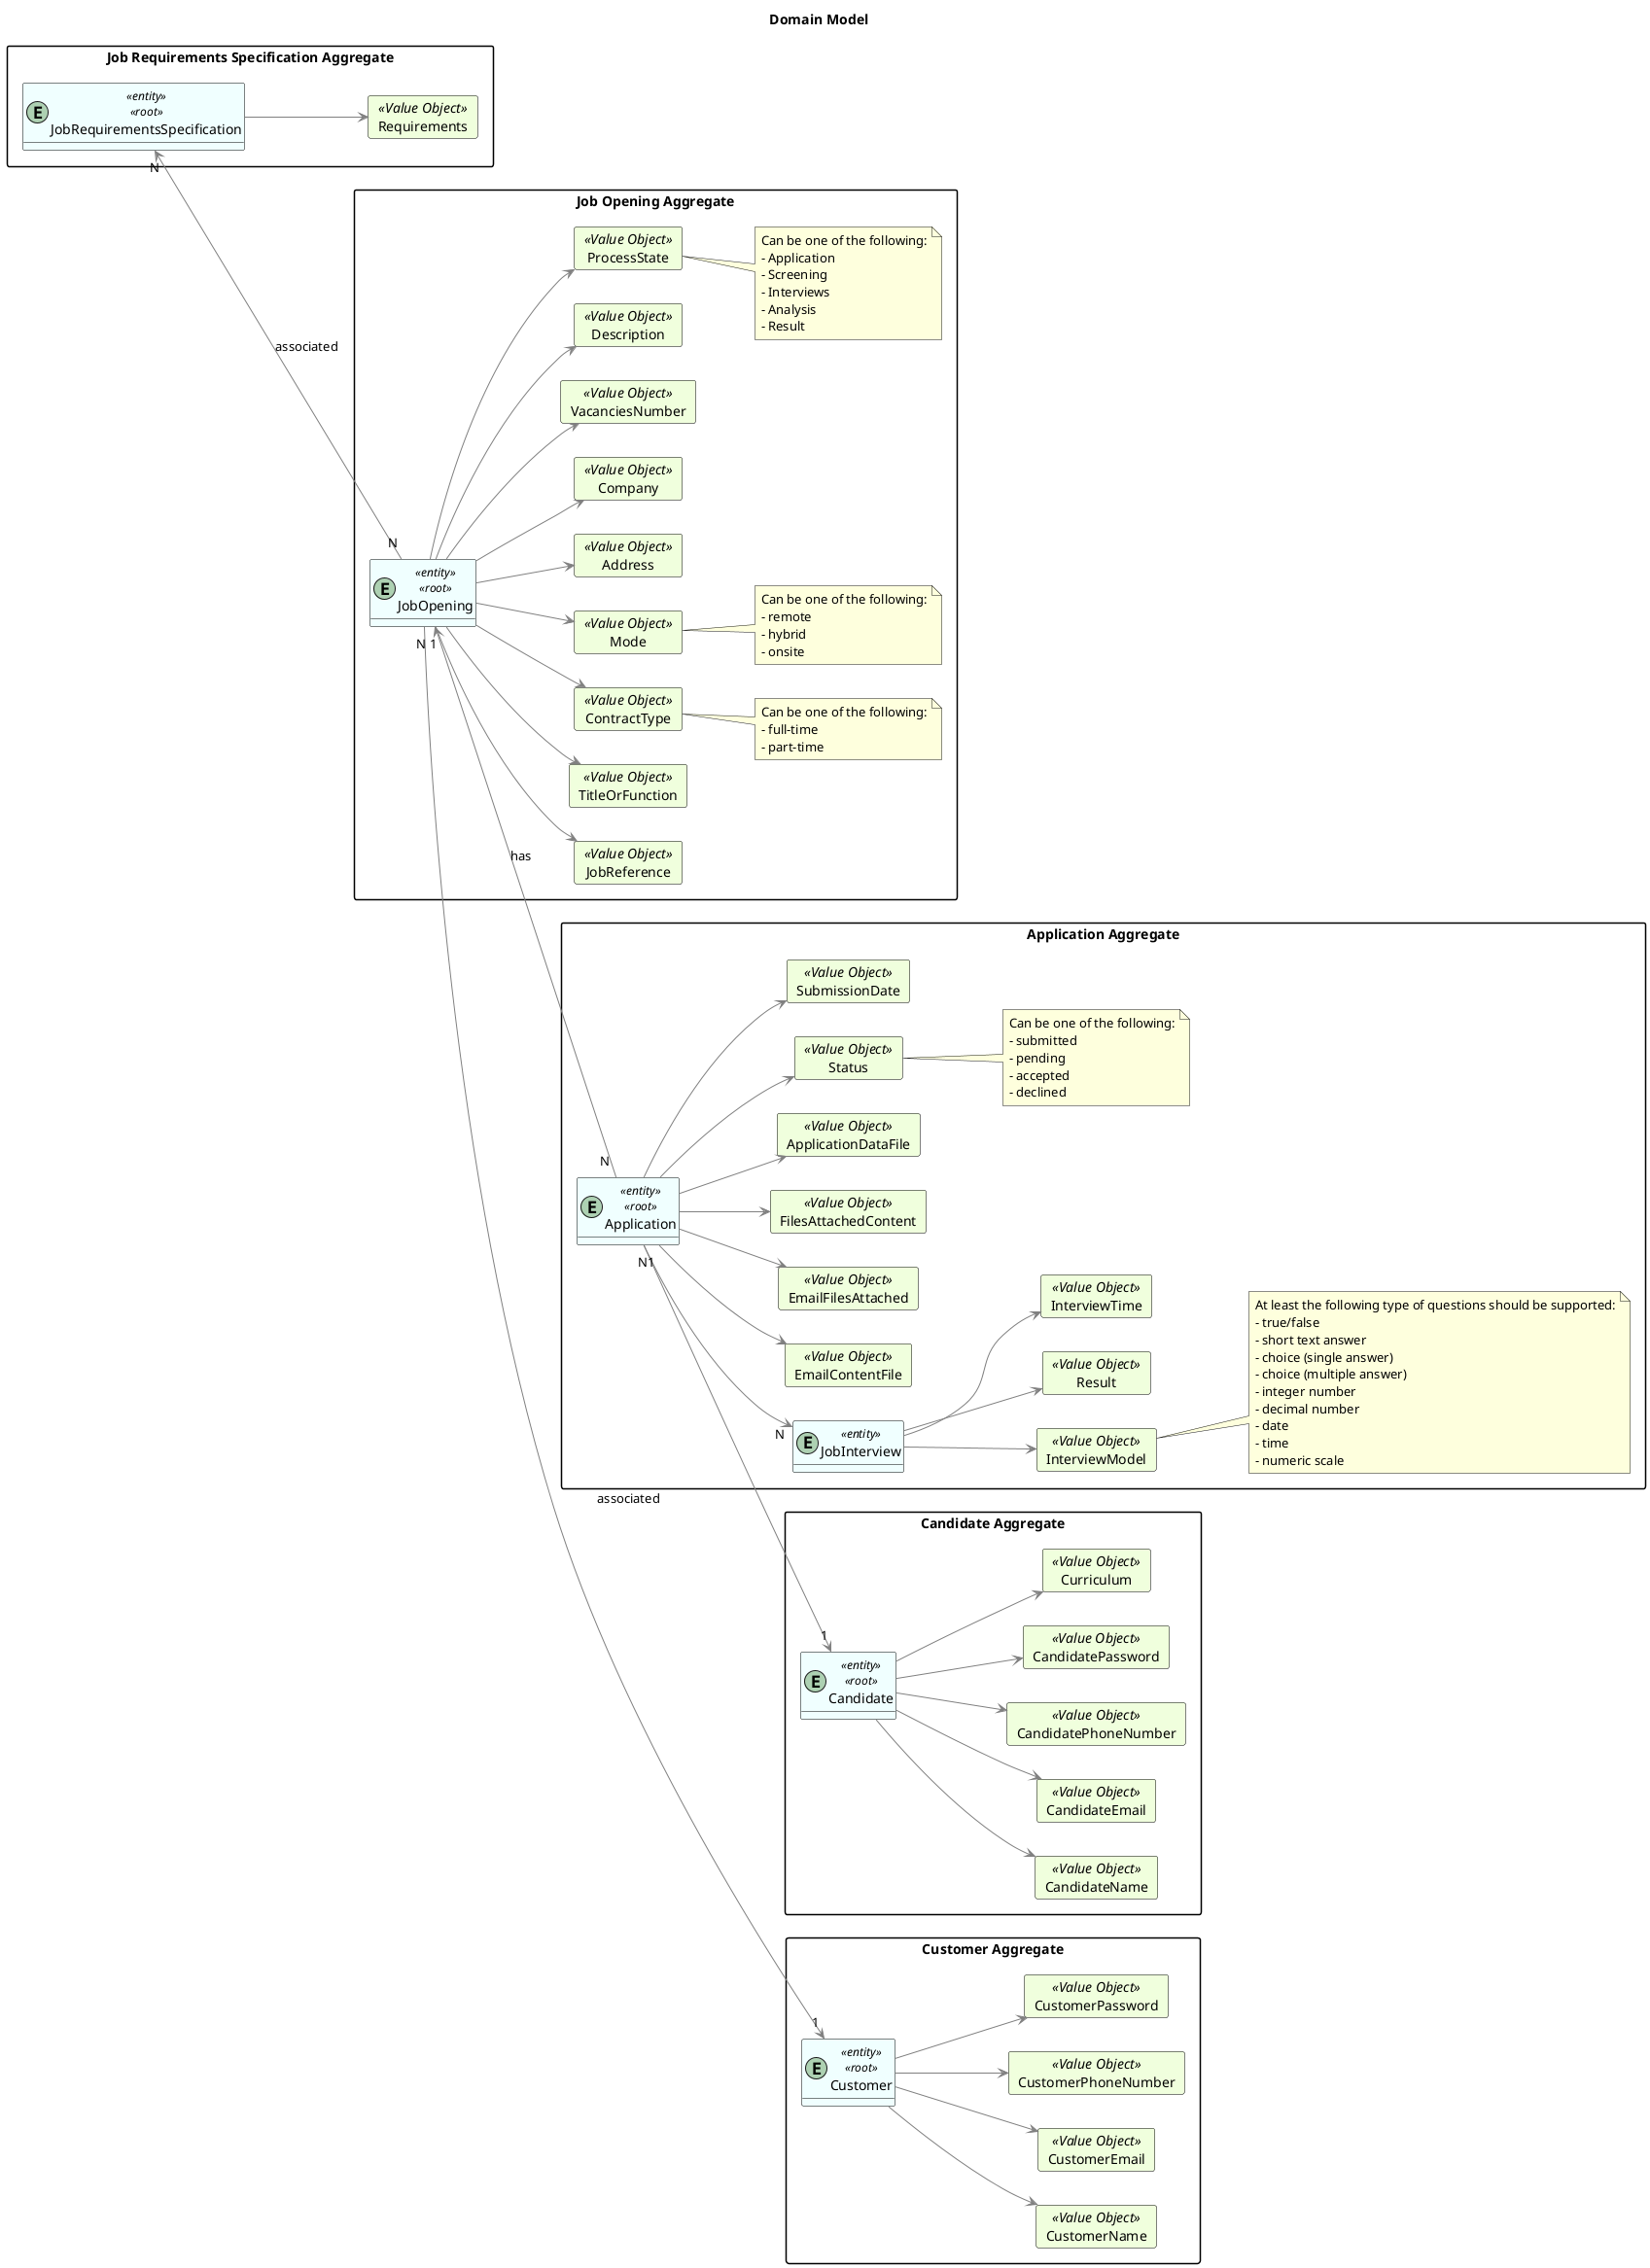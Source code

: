 @startuml
hide methods
left to right direction
'skinparam linetype ortho

Title "Domain Model"

skinparam class {
    LifeLineBorderColor DarkBlue
    LifeLineBackgroundColor APPLICATION
    BackgroundColor #F0FFFF
    ArrowColor grey
    BorderColor black
}

skinparam packageStyle rectangle

skinparam card {
    LifeLineBorderColor Green
    LifeLineBackgroundColor APPLICATION
    BackgroundColor #F0FFDD
    ArrowColor DarkGrey
    BorderColor Black
}


package "Customer Aggregate"{
entity Customer <<entity>><<root>>

    card CustomerName <<Value Object>> {
    }
    card CustomerEmail <<Value Object>> {
    }
    card CustomerPhoneNumber <<Value Object>> {
    }
    card CustomerPassword <<Value Object>> {
    }

        Customer --> CustomerEmail
        Customer --> CustomerName
        Customer --> CustomerPhoneNumber
        Customer --> CustomerPassword
}

package "Candidate Aggregate"{
entity Candidate <<entity>><<root>>

    card CandidateName <<Value Object>> {
    }
    card CandidateEmail <<Value Object>> {
    }
    card CandidatePhoneNumber <<Value Object>> {
    }
    card CandidatePassword <<Value Object>> {
    }
    card Curriculum <<Value Object>> {
    }

        Candidate --> CandidateEmail
        Candidate --> CandidateName
        Candidate --> CandidatePhoneNumber
        Candidate --> CandidatePassword
        Candidate --> Curriculum

}

package "Job Requirements Specification Aggregate"{
entity JobRequirementsSpecification <<entity>><<root>>

    card Requirements <<Value Object>>{
    }

        JobRequirementsSpecification --> Requirements

}

package "Job Opening Aggregate"{
entity JobOpening <<entity>><<root>>

    card JobReference <<Value Object>> {
    }
    card TitleOrFunction <<Value Object>> {
    }
    card ContractType <<Value Object>> {
    }
    card Mode <<Value Object>> {
    }
    card Address <<Value Object>> {
    }
    card Company <<Value Object>> {
    }
    card VacanciesNumber <<Value Object>> {
    }
    card Description <<Value Object>> {
    }
    card ProcessState <<Value Object>> {
    }

    JobOpening --> JobReference
    JobOpening --> TitleOrFunction
    JobOpening --> ContractType
    JobOpening --> Mode
    JobOpening --> Address
    JobOpening --> Company
    JobOpening --> VacanciesNumber
    JobOpening --> Description
    JobOpening --> ProcessState

    note right of ContractType
        Can be one of the following:
        - full-time
        - part-time
    end note

    note right of Mode
         Can be one of the following:
         - remote
         - hybrid
         - onsite
    end note
    note right of ProcessState
            Can be one of the following:
            - Application
            - Screening
            - Interviews
            - Analysis
            - Result
        end note
}

package "Application Aggregate"{
entity Application <<entity>><<root>>

    card EmailContentFile <<Value Object>> {
    }
    card EmailFilesAttached <<Value Object>>{
    }
    card FilesAttachedContent <<Value Object>>{
    }
    card ApplicationDataFile <<Value Object>>{
    }
    card Status <<Value Object>>{
    }
    card SubmissionDate <<Value Object>>{
    }

    Application --> EmailContentFile
    Application --> EmailFilesAttached
    Application --> FilesAttachedContent
    Application --> ApplicationDataFile
    Application --> Status
    Application --> SubmissionDate

    note right of Status
        Can be one of the following:
        - submitted
        - pending
        - accepted
        - declined
    end note

    entity JobInterview <<entity>>

        card InterviewModel <<Value Object>> {
        }
        card Result <<Value Object>> {
        }
        card InterviewTime <<Value Object>> {
        }

        JobInterview --> InterviewModel
        JobInterview --> Result
        JobInterview --> InterviewTime

    note right of InterviewModel
        At least the following type of questions should be supported:
        - true/false
        - short text answer
        - choice (single answer)
        - choice (multiple answer)
        - integer number
        - decimal number
        - date
        - time
        - numeric scale
    end note
}

    JobOpening "1" <-- "N " Application : has
    JobOpening "N" ---> "1" Customer : associated

    Application "N" --> "1" Candidate
    Application "1" --> "N" JobInterview

    JobRequirementsSpecification "N" <-- "N" JobOpening : associated

@enduml